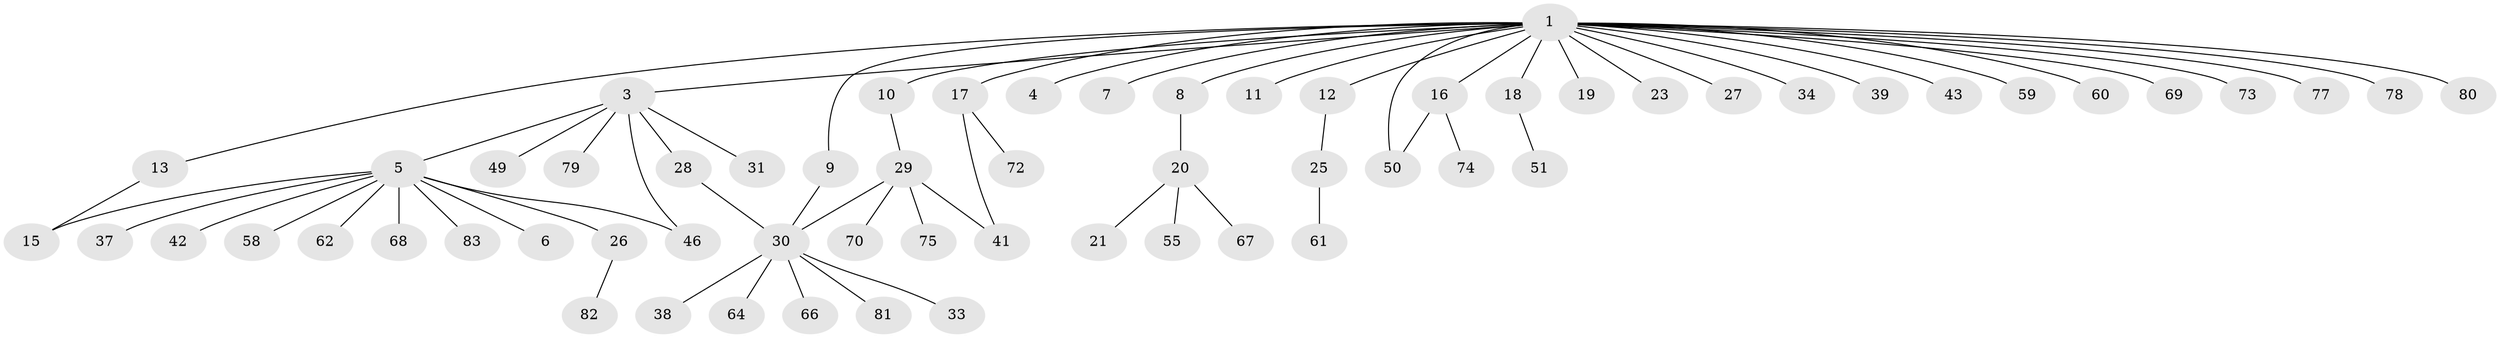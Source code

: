 // original degree distribution, {27: 0.011904761904761904, 1: 0.5952380952380952, 5: 0.023809523809523808, 8: 0.023809523809523808, 2: 0.20238095238095238, 3: 0.10714285714285714, 4: 0.023809523809523808, 6: 0.011904761904761904}
// Generated by graph-tools (version 1.1) at 2025/41/03/06/25 10:41:45]
// undirected, 62 vertices, 67 edges
graph export_dot {
graph [start="1"]
  node [color=gray90,style=filled];
  1 [super="+2"];
  3 [super="+24"];
  4;
  5 [super="+14"];
  6;
  7 [super="+71"];
  8;
  9 [super="+36"];
  10 [super="+47"];
  11;
  12 [super="+22"];
  13 [super="+53"];
  15 [super="+52"];
  16 [super="+44"];
  17;
  18 [super="+40"];
  19 [super="+76"];
  20 [super="+32"];
  21;
  23;
  25;
  26 [super="+84"];
  27;
  28;
  29 [super="+35"];
  30 [super="+54"];
  31;
  33 [super="+45"];
  34 [super="+48"];
  37;
  38;
  39;
  41 [super="+63"];
  42;
  43 [super="+57"];
  46;
  49;
  50 [super="+56"];
  51;
  55;
  58;
  59;
  60;
  61 [super="+65"];
  62;
  64;
  66;
  67;
  68;
  69;
  70;
  72;
  73;
  74;
  75;
  77;
  78;
  79;
  80;
  81;
  82;
  83;
  1 -- 3;
  1 -- 4;
  1 -- 7;
  1 -- 8;
  1 -- 9;
  1 -- 10;
  1 -- 11;
  1 -- 12;
  1 -- 13;
  1 -- 16;
  1 -- 17;
  1 -- 18;
  1 -- 19;
  1 -- 23;
  1 -- 27;
  1 -- 34;
  1 -- 39;
  1 -- 43;
  1 -- 50;
  1 -- 59;
  1 -- 60;
  1 -- 69;
  1 -- 73;
  1 -- 77;
  1 -- 78;
  1 -- 80;
  3 -- 5;
  3 -- 28;
  3 -- 49;
  3 -- 31;
  3 -- 46;
  3 -- 79;
  5 -- 6;
  5 -- 37;
  5 -- 42;
  5 -- 46;
  5 -- 62;
  5 -- 83;
  5 -- 58;
  5 -- 68;
  5 -- 26;
  5 -- 15;
  8 -- 20;
  9 -- 30;
  10 -- 29;
  12 -- 25;
  13 -- 15;
  16 -- 50;
  16 -- 74;
  17 -- 72;
  17 -- 41;
  18 -- 51;
  20 -- 21;
  20 -- 67;
  20 -- 55;
  25 -- 61;
  26 -- 82;
  28 -- 30;
  29 -- 30;
  29 -- 41;
  29 -- 70;
  29 -- 75;
  30 -- 33;
  30 -- 38;
  30 -- 64;
  30 -- 66;
  30 -- 81;
}
